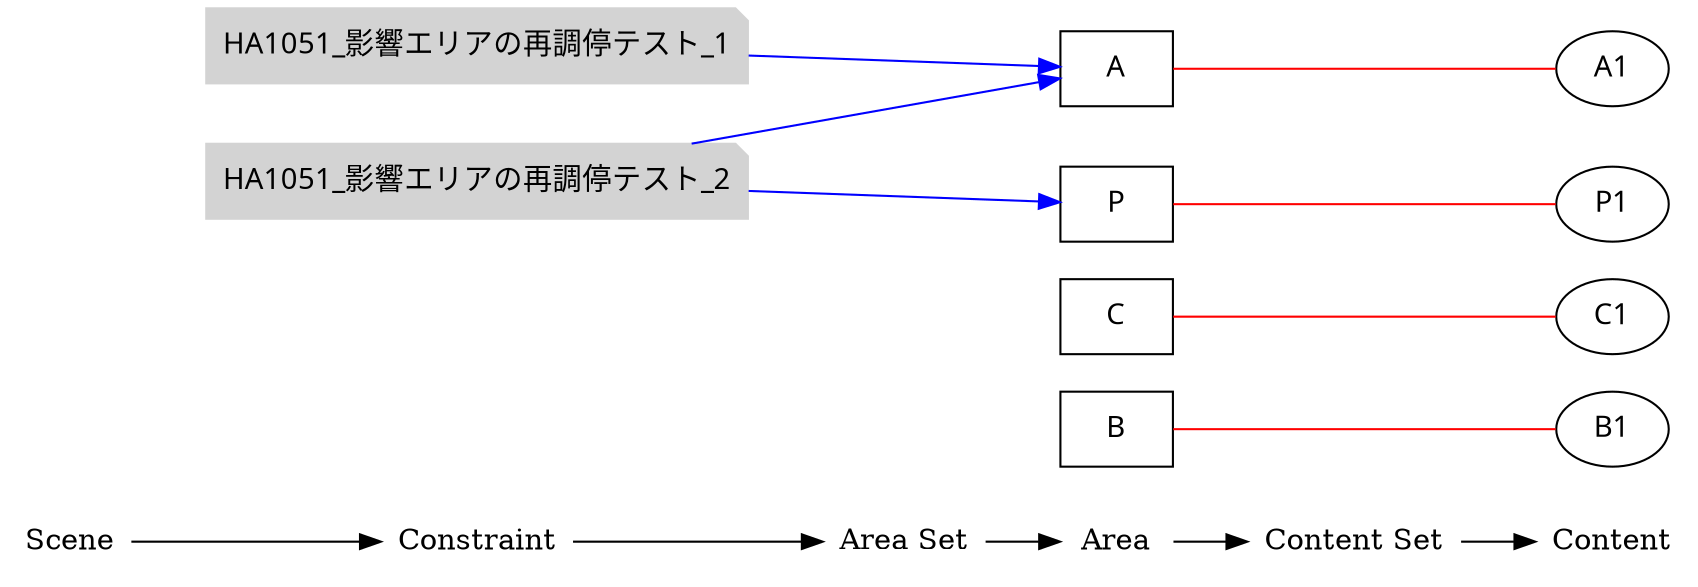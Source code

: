 digraph rule_objects_graph {
	rankdir = LR;
	charset="utf-8";
	clusterrank = global;
	
	node [shape = plaintext];
	Scene -> Constraint -> "Area Set" -> Area -> "Content Set" -> Content; 
	{ rank = same;
		node [shape = box];
		{
			Area;
			e1 [label="B", fontname="Meiryo UI"];
			e2 [label="C", fontname="Meiryo UI"];

			e3 [label="A", fontname="Meiryo UI"];
			e4 [label="P", fontname="Meiryo UI"];
		}
	}
	
	{ rank = same;
		node [shape = ellipse];
		{
			Content;
			e5 [label="B1", fontname="Meiryo UI"];
			e6 [label="C1", fontname="Meiryo UI"];

			e7 [label="A1", fontname="Meiryo UI"];
			e8 [label="P1", fontname="Meiryo UI"];

		}
	}
	
	{
		subgraph subareaset {
			"Area Set";
			node [shape = box, style = filled, color = lightpink];


		}
	}


	
	{
		subgraph subcontentset {
			"Content Set";
			node [shape = ellipse, style = filled, color = palegreen];


		}
	}



	e1 -> e5 [dir=none, color=red];
	e2 -> e6 [dir=none, color=red];
	

	

	e3 -> e7 [dir=none, color=red];
	e4 -> e8 [dir=none, color=red];
	

	

	subgraph scene { rank = same;
		node [shape = circle, style = filled, color = lightblue];
		{
			"Scene";

		}
	}

	{ rank = same;
		node [shape = note, style = filled, color = lightgrey];
		{
			"Constraint";
			e9 [label="HA1051_影響エリアの再調停テスト_1", fontname="Meiryo UI"];
			e10 [label="HA1051_影響エリアの再調停テスト_2", fontname="Meiryo UI"];
		}
	}
	
	{ rank = same;
		node [shape = note, style = filled, color = lavenderblush2];
		{
			"Constraint";
		}
	}

	{ rank = same;
		node [shape = note, style = filled, color = lightpink2];
		{
			"Constraint";
		}
	}

	e9 -> e3 [color=blue];
	e10 -> e3 [color=blue];
	e10 -> e4 [color=blue];
	

	

	
}

